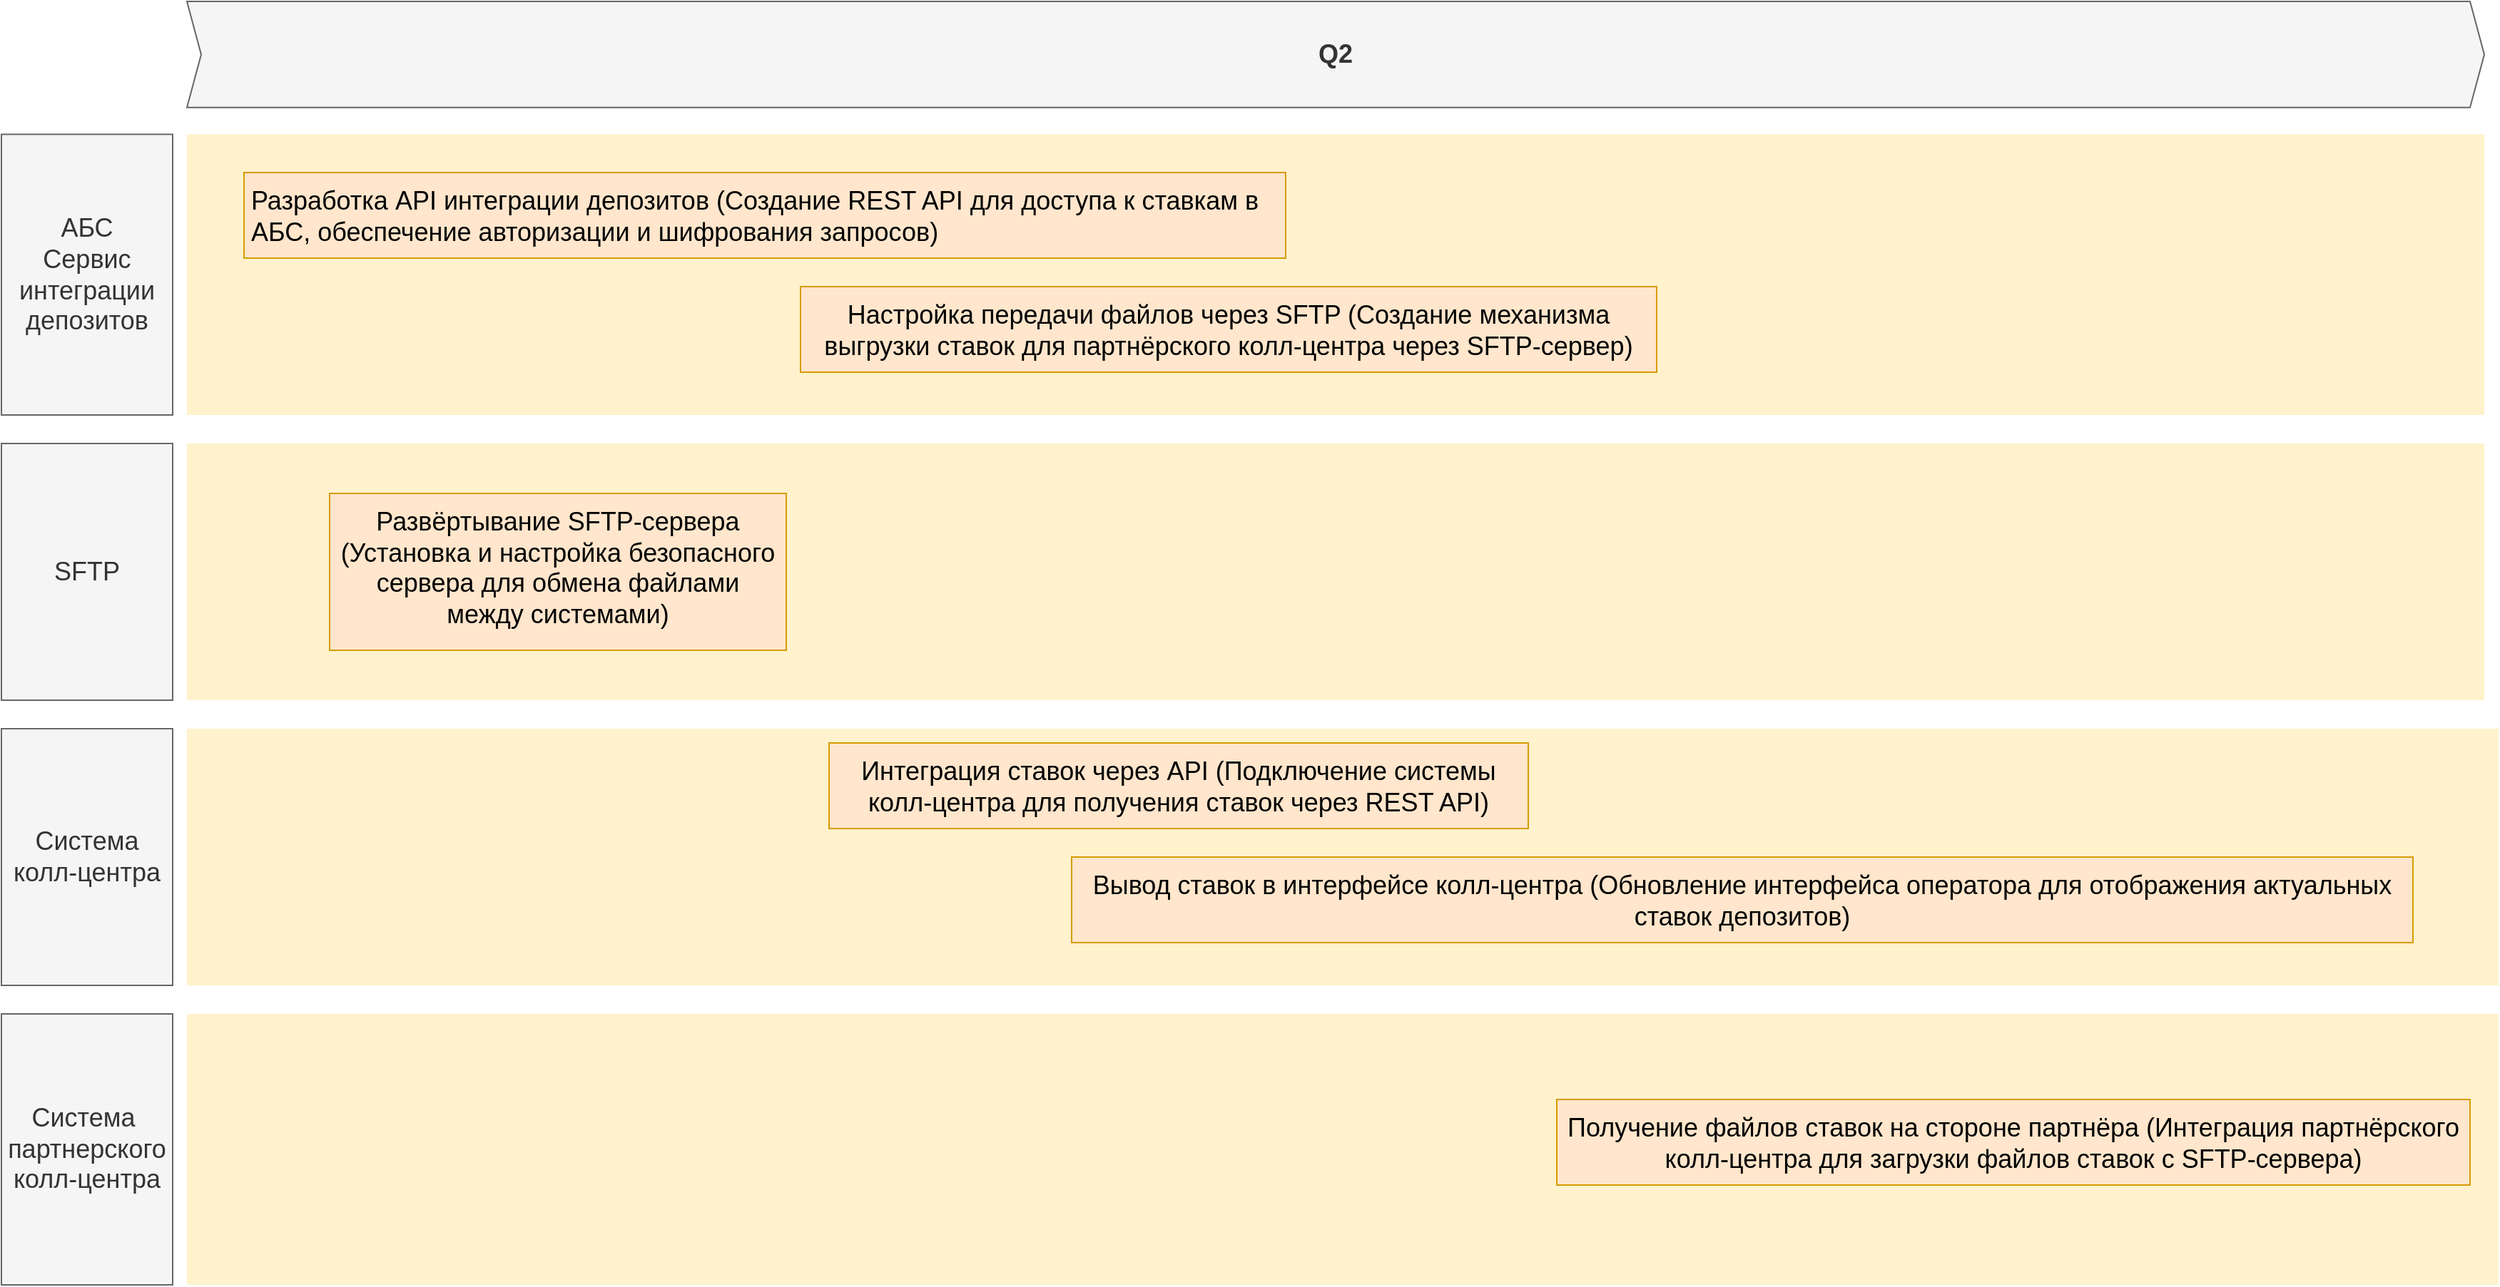 <mxfile version="22.1.22" type="embed">
  <diagram id="6faDem5PxRRIMGQd80wj" name="roadmap">
    <mxGraphModel dx="4037" dy="3015" grid="1" gridSize="10" guides="1" tooltips="1" connect="1" arrows="1" fold="1" page="1" pageScale="1" pageWidth="3300" pageHeight="2339" math="0" shadow="0">
      <root>
        <mxCell id="0" />
        <mxCell id="1" parent="0" />
        <mxCell id="QlwB00z0-otb056kdUWZ-19" value="" style="shape=rect;fillColor=#fff2cc;strokeColor=none;fontSize=24;html=1;whiteSpace=wrap;align=left;verticalAlign=top;spacing=5;rounded=0;" parent="1" vertex="1">
          <mxGeometry x="-2500" y="-530" width="1620" height="190" as="geometry" />
        </mxCell>
        <mxCell id="QlwB00z0-otb056kdUWZ-18" value="" style="shape=rect;fillColor=#fff2cc;strokeColor=none;fontSize=24;html=1;whiteSpace=wrap;align=left;verticalAlign=top;spacing=5;rounded=0;" parent="1" vertex="1">
          <mxGeometry x="-2500" y="-730" width="1620" height="180" as="geometry" />
        </mxCell>
        <mxCell id="QlwB00z0-otb056kdUWZ-17" value="" style="shape=rect;fillColor=#fff2cc;strokeColor=none;fontSize=24;html=1;whiteSpace=wrap;align=left;verticalAlign=top;spacing=5;rounded=0;" parent="1" vertex="1">
          <mxGeometry x="-2500" y="-930" width="1610" height="180" as="geometry" />
        </mxCell>
        <mxCell id="QlwB00z0-otb056kdUWZ-3" value="" style="shape=rect;fillColor=#fff2cc;strokeColor=none;fontSize=24;html=1;whiteSpace=wrap;align=left;verticalAlign=top;spacing=5;rounded=0;" parent="1" vertex="1">
          <mxGeometry x="-2500" y="-1146.8" width="1610" height="196.8" as="geometry" />
        </mxCell>
        <mxCell id="QlwB00z0-otb056kdUWZ-4" value="Разработка API интеграции депозитов (Создание REST API для доступа к ставкам в АБС, обеспечение авторизации и шифрования запросов)" style="shape=rect;fillColor=#ffe6cc;strokeColor=#d79b00;fontSize=18;html=1;whiteSpace=wrap;align=left;verticalAlign=top;spacing=5;rounded=0;" parent="1" vertex="1">
          <mxGeometry x="-2460" y="-1120" width="730" height="60" as="geometry" />
        </mxCell>
        <mxCell id="QlwB00z0-otb056kdUWZ-5" value="Настройка передачи файлов через SFTP (Создание механизма выгрузки ставок для партнёрского колл-центра через SFTP-сервер)" style="shape=rect;fillColor=#ffe6cc;strokeColor=#d79b00;fontSize=18;html=1;whiteSpace=wrap;align=center;verticalAlign=top;spacing=5;rounded=0;" parent="1" vertex="1">
          <mxGeometry x="-2070" y="-1040" width="600" height="60" as="geometry" />
        </mxCell>
        <mxCell id="QlwB00z0-otb056kdUWZ-6" value="АБС&lt;div&gt;Сервис интеграции депозитов&lt;/div&gt;" style="rounded=0;whiteSpace=wrap;html=1;fillColor=#f5f5f5;fontColor=#333333;strokeColor=#666666;fontSize=18;" parent="1" vertex="1">
          <mxGeometry x="-2630" y="-1146.8" width="120" height="196.8" as="geometry" />
        </mxCell>
        <mxCell id="QlwB00z0-otb056kdUWZ-7" value="SFTP" style="rounded=0;whiteSpace=wrap;html=1;fillColor=#f5f5f5;fontColor=#333333;strokeColor=#666666;fontSize=18;" parent="1" vertex="1">
          <mxGeometry x="-2630" y="-930" width="120" height="180" as="geometry" />
        </mxCell>
        <mxCell id="QlwB00z0-otb056kdUWZ-8" value="Q2" style="shape=step;perimeter=stepPerimeter;whiteSpace=wrap;html=1;fixedSize=1;size=10;fillColor=#f5f5f5;strokeColor=#666666;fontSize=18;fontStyle=1;align=center;rounded=0;fontColor=#333333;" parent="1" vertex="1">
          <mxGeometry x="-2500" y="-1240" width="1610" height="74.4" as="geometry" />
        </mxCell>
        <mxCell id="QlwB00z0-otb056kdUWZ-11" value="Вывод ставок в интерфейсе колл-центра (Обновление интерфейса оператора для отображения актуальных ставок депозитов)" style="shape=rect;fillColor=#ffe6cc;strokeColor=#d79b00;fontSize=18;html=1;whiteSpace=wrap;align=center;verticalAlign=top;spacing=5;rounded=0;" parent="1" vertex="1">
          <mxGeometry x="-1880" y="-640" width="940" height="60" as="geometry" />
        </mxCell>
        <mxCell id="QlwB00z0-otb056kdUWZ-12" value="Интеграция ставок через API (Подключение системы колл-центра для получения ставок через REST API)" style="shape=rect;fillColor=#ffe6cc;strokeColor=#d79b00;fontSize=18;html=1;whiteSpace=wrap;align=center;verticalAlign=top;spacing=5;rounded=0;" parent="1" vertex="1">
          <mxGeometry x="-2050" y="-720" width="490" height="60" as="geometry" />
        </mxCell>
        <mxCell id="QlwB00z0-otb056kdUWZ-13" value="Получение файлов ставок на стороне партнёра (Интеграция партнёрского колл-центра для загрузки файлов ставок с SFTP-сервера)" style="shape=rect;fillColor=#ffe6cc;strokeColor=#d79b00;fontSize=18;html=1;whiteSpace=wrap;align=center;verticalAlign=top;spacing=5;rounded=0;" parent="1" vertex="1">
          <mxGeometry x="-1540" y="-470" width="640" height="60" as="geometry" />
        </mxCell>
        <mxCell id="QlwB00z0-otb056kdUWZ-14" value="Система колл-центра" style="rounded=0;whiteSpace=wrap;html=1;fillColor=#f5f5f5;fontColor=#333333;strokeColor=#666666;fontSize=18;" parent="1" vertex="1">
          <mxGeometry x="-2630" y="-730" width="120" height="180" as="geometry" />
        </mxCell>
        <mxCell id="QlwB00z0-otb056kdUWZ-15" value="Система&amp;nbsp; партнерского колл-центра" style="rounded=0;whiteSpace=wrap;html=1;fillColor=#f5f5f5;fontColor=#333333;strokeColor=#666666;fontSize=18;" parent="1" vertex="1">
          <mxGeometry x="-2630" y="-530" width="120" height="190" as="geometry" />
        </mxCell>
        <mxCell id="QlwB00z0-otb056kdUWZ-16" value="Развёртывание SFTP-сервера (Установка и настройка безопасного сервера для обмена файлами между системами)" style="shape=rect;fillColor=#ffe6cc;strokeColor=#d79b00;fontSize=18;html=1;whiteSpace=wrap;align=center;verticalAlign=top;spacing=5;rounded=0;" parent="1" vertex="1">
          <mxGeometry x="-2400" y="-895" width="320" height="110" as="geometry" />
        </mxCell>
      </root>
    </mxGraphModel>
  </diagram>
</mxfile>
